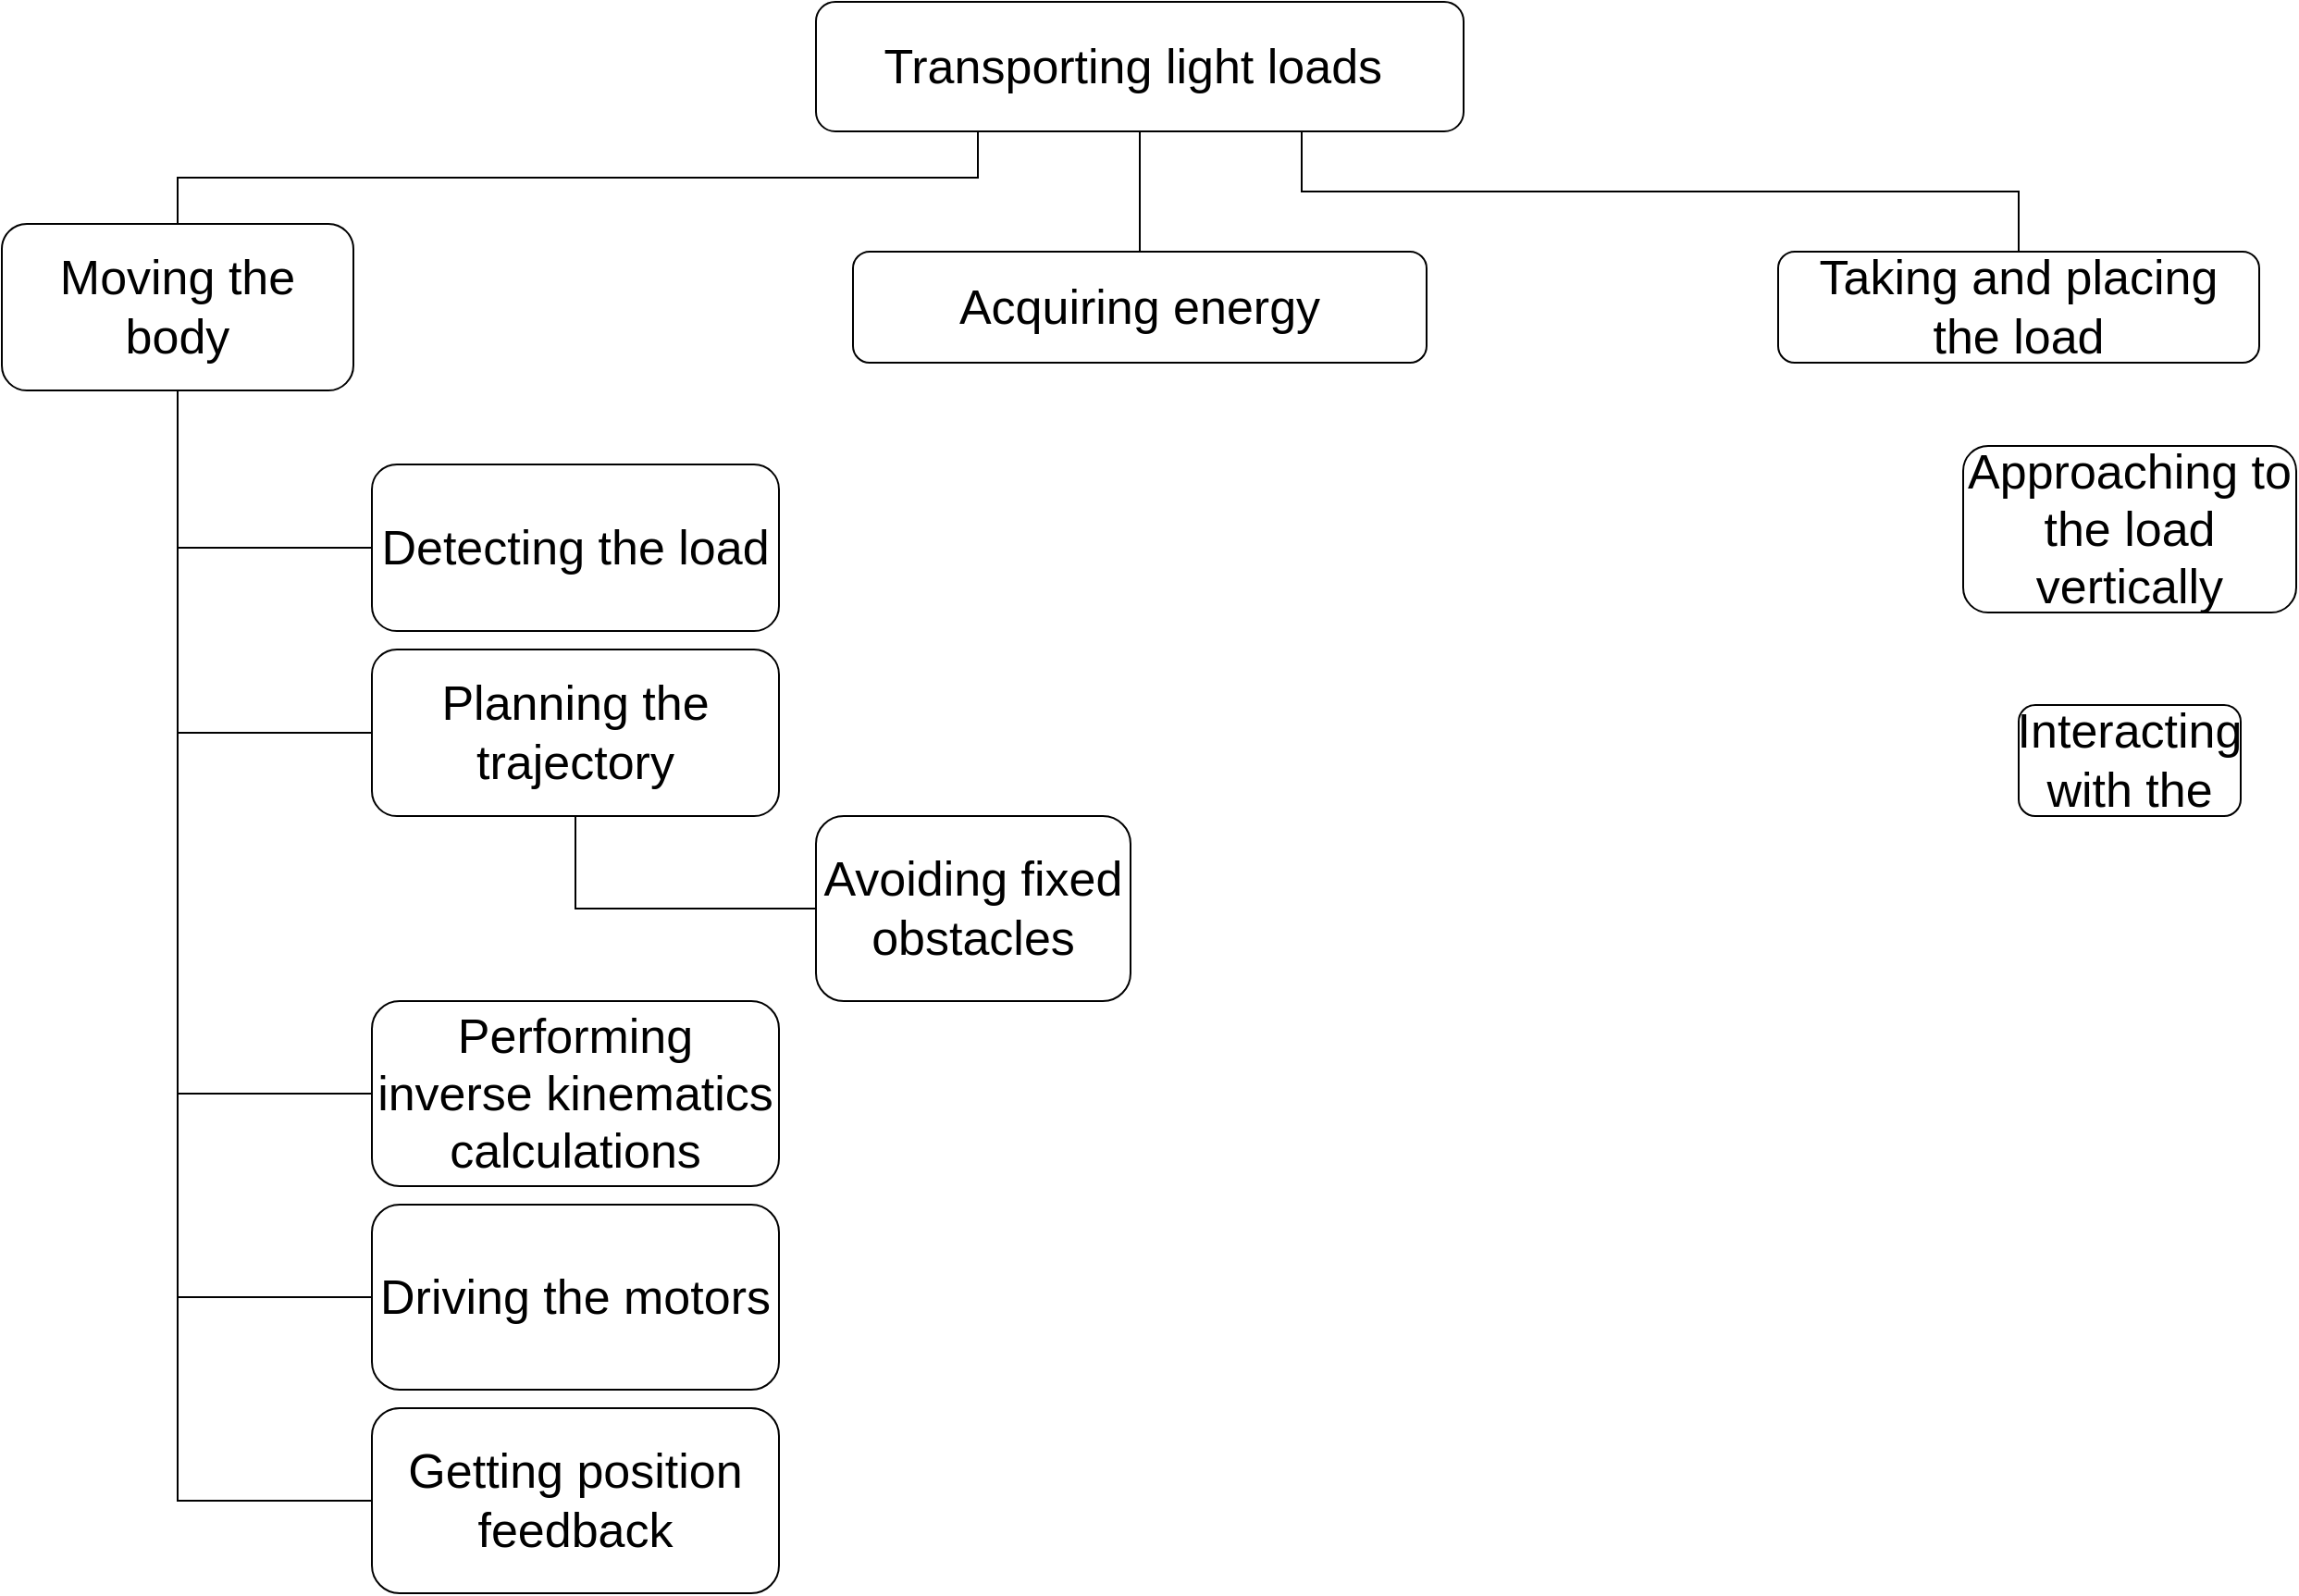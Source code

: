 <mxfile version="12.7.9" type="github">
  <diagram id="BNcIKLdEGNh3Ma60sMkG" name="Page-1">
    <mxGraphModel dx="2031" dy="1089" grid="1" gridSize="10" guides="1" tooltips="1" connect="1" arrows="1" fold="1" page="1" pageScale="1" pageWidth="1600" pageHeight="900" math="0" shadow="0">
      <root>
        <mxCell id="0" />
        <mxCell id="1" parent="0" />
        <mxCell id="7BJcHZZlpJCXAgmskEQ--22" style="edgeStyle=orthogonalEdgeStyle;rounded=0;orthogonalLoop=1;jettySize=auto;html=1;exitX=0.5;exitY=1;exitDx=0;exitDy=0;entryX=0;entryY=0.5;entryDx=0;entryDy=0;endArrow=none;endFill=0;" edge="1" parent="1" source="7BJcHZZlpJCXAgmskEQ--10" target="7BJcHZZlpJCXAgmskEQ--13">
          <mxGeometry relative="1" as="geometry" />
        </mxCell>
        <mxCell id="7BJcHZZlpJCXAgmskEQ--23" style="edgeStyle=orthogonalEdgeStyle;rounded=0;orthogonalLoop=1;jettySize=auto;html=1;exitX=0.5;exitY=1;exitDx=0;exitDy=0;entryX=0;entryY=0.5;entryDx=0;entryDy=0;endArrow=none;endFill=0;" edge="1" parent="1" source="7BJcHZZlpJCXAgmskEQ--10" target="7BJcHZZlpJCXAgmskEQ--14">
          <mxGeometry relative="1" as="geometry" />
        </mxCell>
        <mxCell id="7BJcHZZlpJCXAgmskEQ--24" style="edgeStyle=orthogonalEdgeStyle;rounded=0;orthogonalLoop=1;jettySize=auto;html=1;exitX=0.5;exitY=1;exitDx=0;exitDy=0;entryX=0;entryY=0.5;entryDx=0;entryDy=0;endArrow=none;endFill=0;" edge="1" parent="1" source="7BJcHZZlpJCXAgmskEQ--10" target="7BJcHZZlpJCXAgmskEQ--17">
          <mxGeometry relative="1" as="geometry" />
        </mxCell>
        <mxCell id="7BJcHZZlpJCXAgmskEQ--25" style="edgeStyle=orthogonalEdgeStyle;rounded=0;orthogonalLoop=1;jettySize=auto;html=1;exitX=0.5;exitY=1;exitDx=0;exitDy=0;entryX=0;entryY=0.5;entryDx=0;entryDy=0;endArrow=none;endFill=0;" edge="1" parent="1" source="7BJcHZZlpJCXAgmskEQ--10" target="7BJcHZZlpJCXAgmskEQ--18">
          <mxGeometry relative="1" as="geometry" />
        </mxCell>
        <mxCell id="7BJcHZZlpJCXAgmskEQ--26" style="edgeStyle=orthogonalEdgeStyle;rounded=0;orthogonalLoop=1;jettySize=auto;html=1;exitX=0.5;exitY=1;exitDx=0;exitDy=0;entryX=0;entryY=0.5;entryDx=0;entryDy=0;endArrow=none;endFill=0;" edge="1" parent="1" source="7BJcHZZlpJCXAgmskEQ--10" target="7BJcHZZlpJCXAgmskEQ--19">
          <mxGeometry relative="1" as="geometry" />
        </mxCell>
        <mxCell id="7BJcHZZlpJCXAgmskEQ--10" value="&lt;span style=&quot;font-size: 26px ; white-space: normal&quot;&gt;Moving the body&lt;/span&gt;" style="rounded=1;whiteSpace=wrap;html=1;" vertex="1" parent="1">
          <mxGeometry x="200" y="150" width="190" height="90" as="geometry" />
        </mxCell>
        <mxCell id="7BJcHZZlpJCXAgmskEQ--21" style="edgeStyle=orthogonalEdgeStyle;rounded=0;orthogonalLoop=1;jettySize=auto;html=1;exitX=0.25;exitY=1;exitDx=0;exitDy=0;entryX=0.5;entryY=0;entryDx=0;entryDy=0;endArrow=none;endFill=0;" edge="1" parent="1" source="7BJcHZZlpJCXAgmskEQ--11" target="7BJcHZZlpJCXAgmskEQ--10">
          <mxGeometry relative="1" as="geometry" />
        </mxCell>
        <mxCell id="7BJcHZZlpJCXAgmskEQ--30" style="edgeStyle=orthogonalEdgeStyle;rounded=0;orthogonalLoop=1;jettySize=auto;html=1;exitX=0.5;exitY=1;exitDx=0;exitDy=0;entryX=0.5;entryY=0;entryDx=0;entryDy=0;endArrow=none;endFill=0;" edge="1" parent="1" source="7BJcHZZlpJCXAgmskEQ--11" target="7BJcHZZlpJCXAgmskEQ--29">
          <mxGeometry relative="1" as="geometry" />
        </mxCell>
        <mxCell id="7BJcHZZlpJCXAgmskEQ--31" style="edgeStyle=orthogonalEdgeStyle;rounded=0;orthogonalLoop=1;jettySize=auto;html=1;exitX=0.75;exitY=1;exitDx=0;exitDy=0;entryX=0.5;entryY=0;entryDx=0;entryDy=0;endArrow=none;endFill=0;" edge="1" parent="1" source="7BJcHZZlpJCXAgmskEQ--11" target="7BJcHZZlpJCXAgmskEQ--12">
          <mxGeometry relative="1" as="geometry" />
        </mxCell>
        <mxCell id="7BJcHZZlpJCXAgmskEQ--11" value="&lt;span style=&quot;font-size: 26px ; white-space: normal&quot;&gt;Transporting light loads&amp;nbsp;&lt;/span&gt;" style="rounded=1;whiteSpace=wrap;html=1;" vertex="1" parent="1">
          <mxGeometry x="640" y="30" width="350" height="70" as="geometry" />
        </mxCell>
        <mxCell id="7BJcHZZlpJCXAgmskEQ--12" value="&lt;font style=&quot;font-size: 26px&quot;&gt;Taking and placing the load&lt;/font&gt;" style="rounded=1;whiteSpace=wrap;html=1;" vertex="1" parent="1">
          <mxGeometry x="1160" y="165" width="260" height="60" as="geometry" />
        </mxCell>
        <mxCell id="7BJcHZZlpJCXAgmskEQ--13" value="Detecting the load" style="rounded=1;whiteSpace=wrap;html=1;fontSize=26;" vertex="1" parent="1">
          <mxGeometry x="400" y="280" width="220" height="90" as="geometry" />
        </mxCell>
        <mxCell id="7BJcHZZlpJCXAgmskEQ--28" style="edgeStyle=orthogonalEdgeStyle;rounded=0;orthogonalLoop=1;jettySize=auto;html=1;exitX=0.5;exitY=1;exitDx=0;exitDy=0;entryX=0;entryY=0.5;entryDx=0;entryDy=0;endArrow=none;endFill=0;" edge="1" parent="1" source="7BJcHZZlpJCXAgmskEQ--14" target="7BJcHZZlpJCXAgmskEQ--27">
          <mxGeometry relative="1" as="geometry" />
        </mxCell>
        <mxCell id="7BJcHZZlpJCXAgmskEQ--14" value="&lt;font style=&quot;font-size: 26px&quot;&gt;Planning the trajectory&lt;/font&gt;" style="rounded=1;whiteSpace=wrap;html=1;" vertex="1" parent="1">
          <mxGeometry x="400" y="380" width="220" height="90" as="geometry" />
        </mxCell>
        <mxCell id="7BJcHZZlpJCXAgmskEQ--17" value="&lt;font style=&quot;font-size: 26px&quot;&gt;Performing inverse kinematics calculations&lt;/font&gt;" style="rounded=1;whiteSpace=wrap;html=1;" vertex="1" parent="1">
          <mxGeometry x="400" y="570" width="220" height="100" as="geometry" />
        </mxCell>
        <mxCell id="7BJcHZZlpJCXAgmskEQ--18" value="&lt;font style=&quot;font-size: 26px&quot;&gt;Driving the motors&lt;/font&gt;" style="rounded=1;whiteSpace=wrap;html=1;" vertex="1" parent="1">
          <mxGeometry x="400" y="680" width="220" height="100" as="geometry" />
        </mxCell>
        <mxCell id="7BJcHZZlpJCXAgmskEQ--19" value="&lt;font style=&quot;font-size: 26px&quot;&gt;Getting position feedback&lt;/font&gt;" style="rounded=1;whiteSpace=wrap;html=1;" vertex="1" parent="1">
          <mxGeometry x="400" y="790" width="220" height="100" as="geometry" />
        </mxCell>
        <mxCell id="7BJcHZZlpJCXAgmskEQ--27" value="&lt;font style=&quot;font-size: 26px&quot;&gt;Avoiding fixed obstacles&lt;/font&gt;" style="rounded=1;whiteSpace=wrap;html=1;" vertex="1" parent="1">
          <mxGeometry x="640" y="470" width="170" height="100" as="geometry" />
        </mxCell>
        <mxCell id="7BJcHZZlpJCXAgmskEQ--29" value="&lt;font style=&quot;font-size: 26px&quot;&gt;Acquiring energy&lt;/font&gt;" style="rounded=1;whiteSpace=wrap;html=1;" vertex="1" parent="1">
          <mxGeometry x="660" y="165" width="310" height="60" as="geometry" />
        </mxCell>
        <mxCell id="7BJcHZZlpJCXAgmskEQ--32" value="&lt;font style=&quot;font-size: 26px&quot;&gt;Approaching to the load vertically&lt;/font&gt;" style="rounded=1;whiteSpace=wrap;html=1;" vertex="1" parent="1">
          <mxGeometry x="1260" y="270" width="180" height="90" as="geometry" />
        </mxCell>
        <mxCell id="7BJcHZZlpJCXAgmskEQ--33" value="&lt;font style=&quot;font-size: 26px&quot;&gt;Interacting with the&lt;/font&gt;" style="rounded=1;whiteSpace=wrap;html=1;" vertex="1" parent="1">
          <mxGeometry x="1290" y="410" width="120" height="60" as="geometry" />
        </mxCell>
      </root>
    </mxGraphModel>
  </diagram>
</mxfile>
